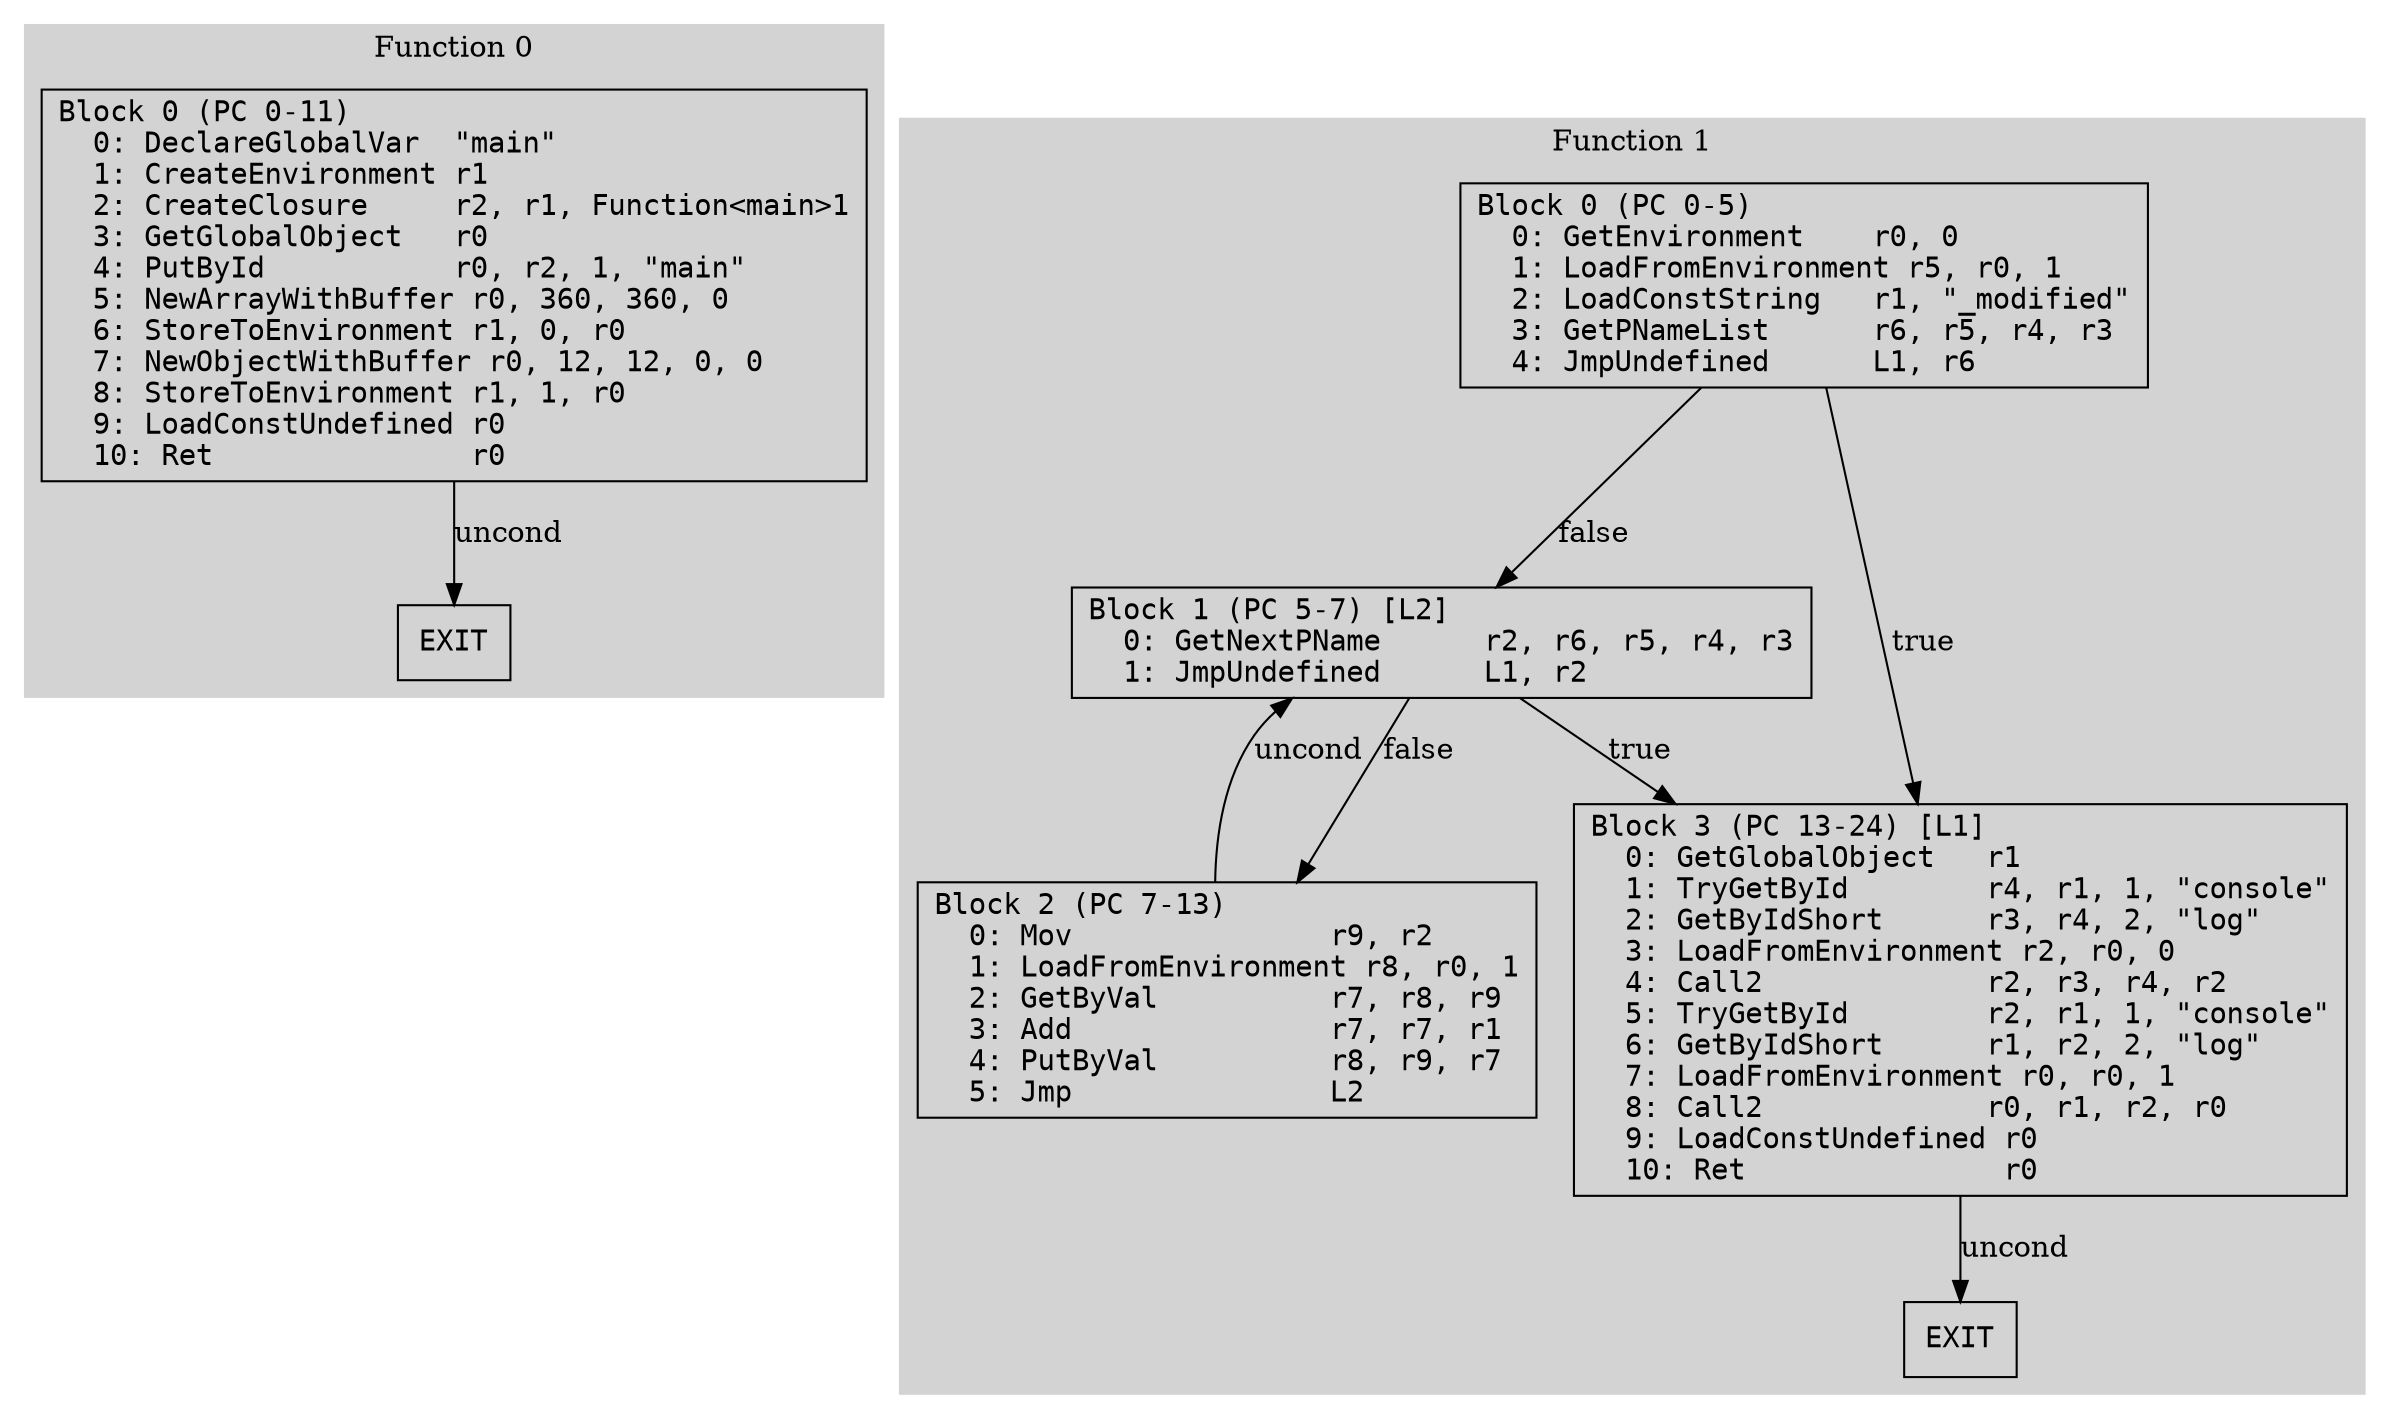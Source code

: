// CFG analysis for array_constants_v96
// Generated from data/array_constants_v96.hbc

digraph {
  rankdir=TB;
  node [shape=box, fontname="monospace"];

  subgraph cluster_function_0 {
    label = "Function 0";
    style = filled;
    color = lightgrey;

    f0_n0 [ label = "Block 0 (PC 0-11)\l  0: DeclareGlobalVar  \"main\"\l  1: CreateEnvironment r1\l  2: CreateClosure     r2, r1, Function<main>1\l  3: GetGlobalObject   r0\l  4: PutById           r0, r2, 1, \"main\"\l  5: NewArrayWithBuffer r0, 360, 360, 0\l  6: StoreToEnvironment r1, 0, r0\l  7: NewObjectWithBuffer r0, 12, 12, 0, 0\l  8: StoreToEnvironment r1, 1, r0\l  9: LoadConstUndefined r0\l  10: Ret               r0\l" ]
    f0_n1 [ label = "EXIT" ]

    f0_n0 -> f0_n1 [label="uncond"]
  }

  subgraph cluster_function_1 {
    label = "Function 1";
    style = filled;
    color = lightgrey;

    f1_n0 [ label = "Block 0 (PC 0-5)\l  0: GetEnvironment    r0, 0\l  1: LoadFromEnvironment r5, r0, 1\l  2: LoadConstString   r1, \"_modified\"\l  3: GetPNameList      r6, r5, r4, r3\l  4: JmpUndefined      L1, r6\l" ]
    f1_n1 [ label = "Block 1 (PC 5-7) [L2]\l  0: GetNextPName      r2, r6, r5, r4, r3\l  1: JmpUndefined      L1, r2\l" ]
    f1_n2 [ label = "Block 2 (PC 7-13)\l  0: Mov               r9, r2\l  1: LoadFromEnvironment r8, r0, 1\l  2: GetByVal          r7, r8, r9\l  3: Add               r7, r7, r1\l  4: PutByVal          r8, r9, r7\l  5: Jmp               L2\l" ]
    f1_n3 [ label = "Block 3 (PC 13-24) [L1]\l  0: GetGlobalObject   r1\l  1: TryGetById        r4, r1, 1, \"console\"\l  2: GetByIdShort      r3, r4, 2, \"log\"\l  3: LoadFromEnvironment r2, r0, 0\l  4: Call2             r2, r3, r4, r2\l  5: TryGetById        r2, r1, 1, \"console\"\l  6: GetByIdShort      r1, r2, 2, \"log\"\l  7: LoadFromEnvironment r0, r0, 1\l  8: Call2             r0, r1, r2, r0\l  9: LoadConstUndefined r0\l  10: Ret               r0\l" ]
    f1_n4 [ label = "EXIT" ]

    f1_n0 -> f1_n3 [label="true"]
    f1_n0 -> f1_n1 [label="false"]
    f1_n1 -> f1_n3 [label="true"]
    f1_n1 -> f1_n2 [label="false"]
    f1_n2 -> f1_n1 [label="uncond"]
    f1_n3 -> f1_n4 [label="uncond"]
  }

}
